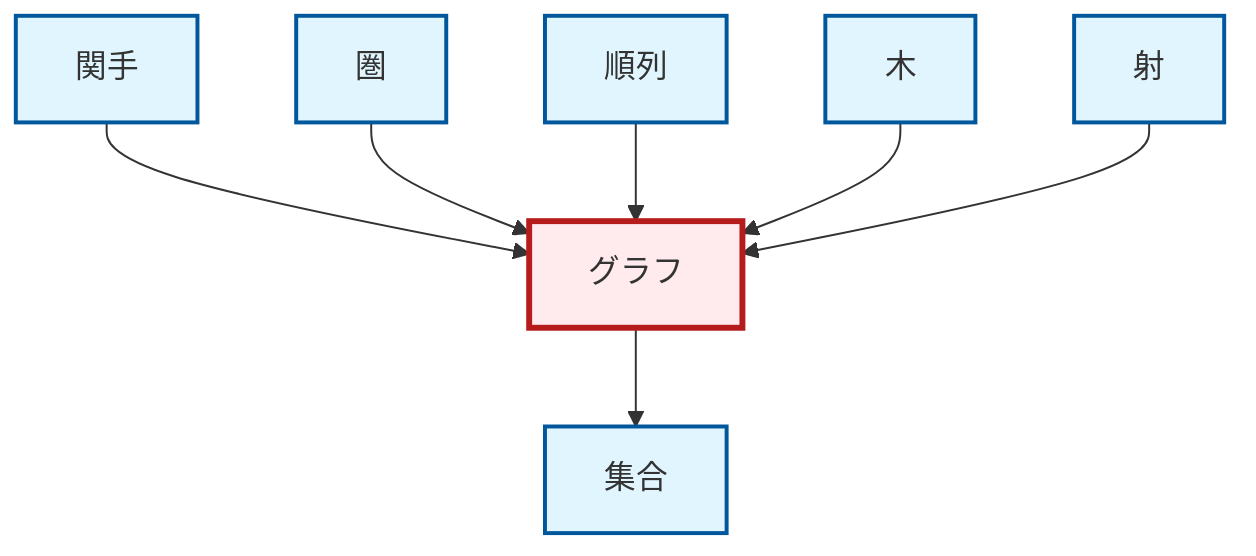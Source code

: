 graph TD
    classDef definition fill:#e1f5fe,stroke:#01579b,stroke-width:2px
    classDef theorem fill:#f3e5f5,stroke:#4a148c,stroke-width:2px
    classDef axiom fill:#fff3e0,stroke:#e65100,stroke-width:2px
    classDef example fill:#e8f5e9,stroke:#1b5e20,stroke-width:2px
    classDef current fill:#ffebee,stroke:#b71c1c,stroke-width:3px
    def-morphism["射"]:::definition
    def-permutation["順列"]:::definition
    def-functor["関手"]:::definition
    def-tree["木"]:::definition
    def-set["集合"]:::definition
    def-category["圏"]:::definition
    def-graph["グラフ"]:::definition
    def-graph --> def-set
    def-functor --> def-graph
    def-category --> def-graph
    def-permutation --> def-graph
    def-tree --> def-graph
    def-morphism --> def-graph
    class def-graph current